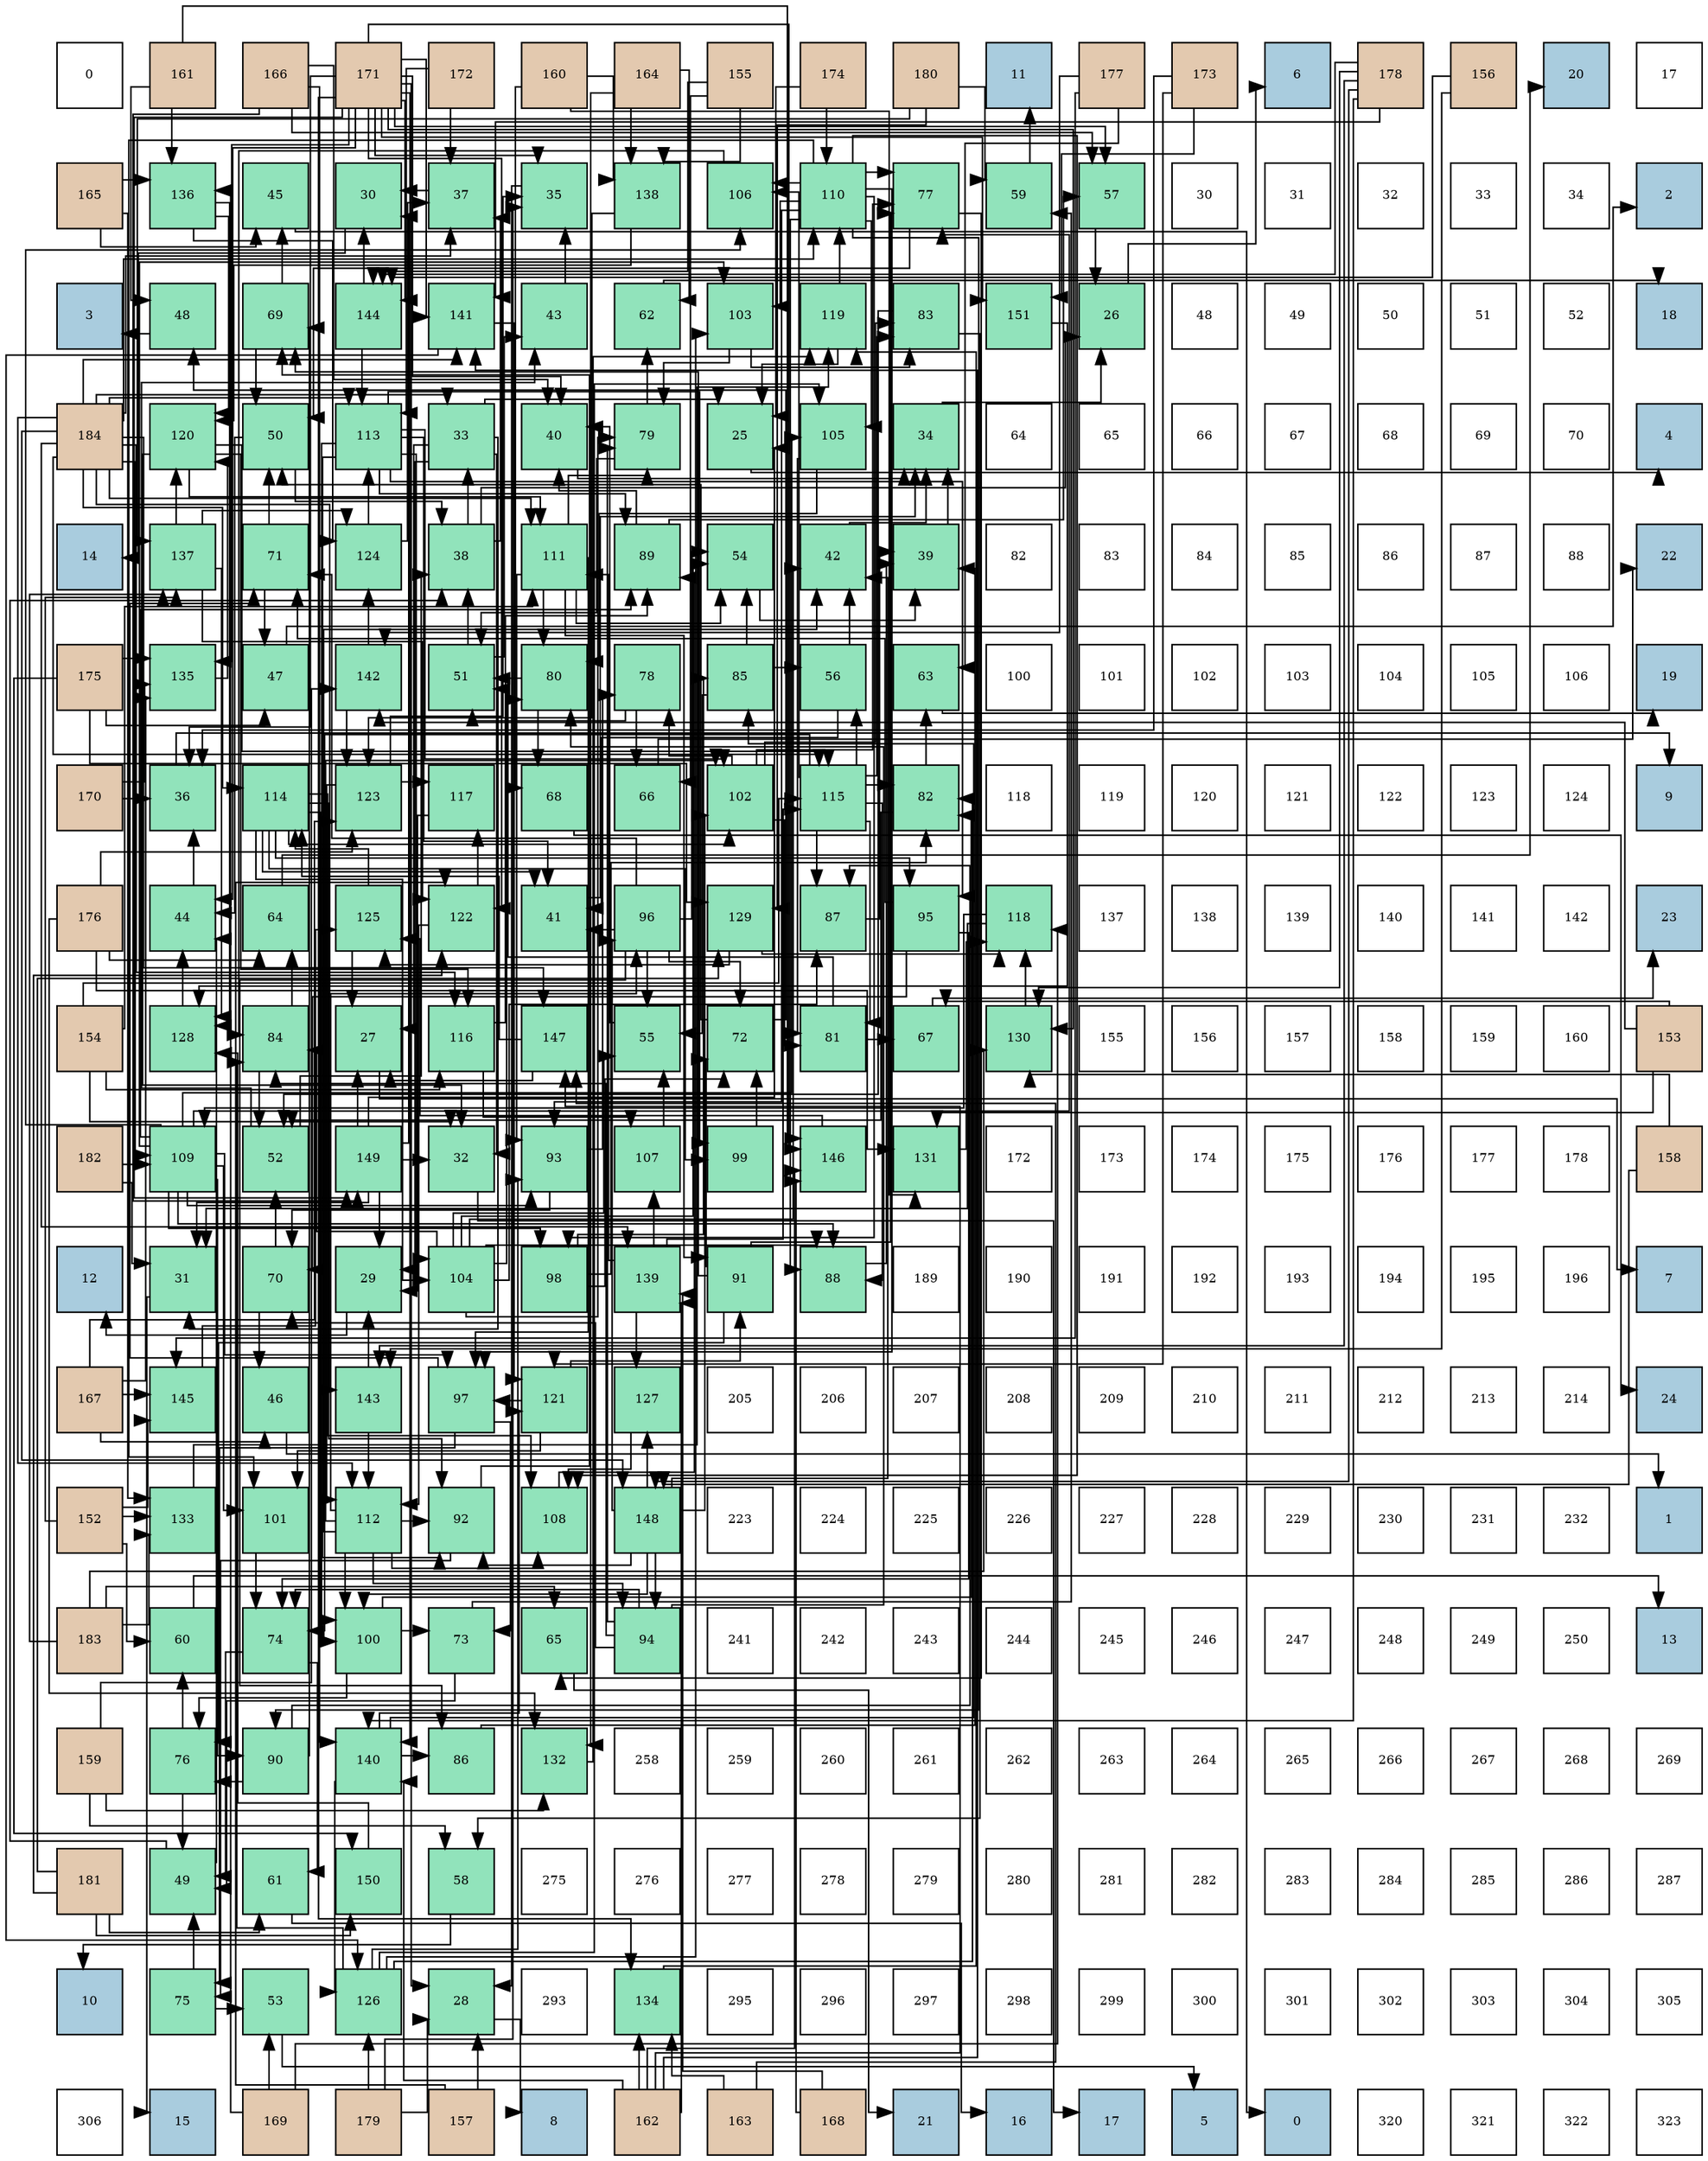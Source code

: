 digraph layout{
 rankdir=TB;
 splines=ortho;
 node [style=filled shape=square fixedsize=true width=0.6];
0[label="0", fontsize=8, fillcolor="#ffffff"];
1[label="161", fontsize=8, fillcolor="#e3c9af"];
2[label="166", fontsize=8, fillcolor="#e3c9af"];
3[label="171", fontsize=8, fillcolor="#e3c9af"];
4[label="172", fontsize=8, fillcolor="#e3c9af"];
5[label="160", fontsize=8, fillcolor="#e3c9af"];
6[label="164", fontsize=8, fillcolor="#e3c9af"];
7[label="155", fontsize=8, fillcolor="#e3c9af"];
8[label="174", fontsize=8, fillcolor="#e3c9af"];
9[label="180", fontsize=8, fillcolor="#e3c9af"];
10[label="11", fontsize=8, fillcolor="#a9ccde"];
11[label="177", fontsize=8, fillcolor="#e3c9af"];
12[label="173", fontsize=8, fillcolor="#e3c9af"];
13[label="6", fontsize=8, fillcolor="#a9ccde"];
14[label="178", fontsize=8, fillcolor="#e3c9af"];
15[label="156", fontsize=8, fillcolor="#e3c9af"];
16[label="20", fontsize=8, fillcolor="#a9ccde"];
17[label="17", fontsize=8, fillcolor="#ffffff"];
18[label="165", fontsize=8, fillcolor="#e3c9af"];
19[label="136", fontsize=8, fillcolor="#91e3bb"];
20[label="45", fontsize=8, fillcolor="#91e3bb"];
21[label="30", fontsize=8, fillcolor="#91e3bb"];
22[label="37", fontsize=8, fillcolor="#91e3bb"];
23[label="35", fontsize=8, fillcolor="#91e3bb"];
24[label="138", fontsize=8, fillcolor="#91e3bb"];
25[label="106", fontsize=8, fillcolor="#91e3bb"];
26[label="110", fontsize=8, fillcolor="#91e3bb"];
27[label="77", fontsize=8, fillcolor="#91e3bb"];
28[label="59", fontsize=8, fillcolor="#91e3bb"];
29[label="57", fontsize=8, fillcolor="#91e3bb"];
30[label="30", fontsize=8, fillcolor="#ffffff"];
31[label="31", fontsize=8, fillcolor="#ffffff"];
32[label="32", fontsize=8, fillcolor="#ffffff"];
33[label="33", fontsize=8, fillcolor="#ffffff"];
34[label="34", fontsize=8, fillcolor="#ffffff"];
35[label="2", fontsize=8, fillcolor="#a9ccde"];
36[label="3", fontsize=8, fillcolor="#a9ccde"];
37[label="48", fontsize=8, fillcolor="#91e3bb"];
38[label="69", fontsize=8, fillcolor="#91e3bb"];
39[label="144", fontsize=8, fillcolor="#91e3bb"];
40[label="141", fontsize=8, fillcolor="#91e3bb"];
41[label="43", fontsize=8, fillcolor="#91e3bb"];
42[label="62", fontsize=8, fillcolor="#91e3bb"];
43[label="103", fontsize=8, fillcolor="#91e3bb"];
44[label="119", fontsize=8, fillcolor="#91e3bb"];
45[label="83", fontsize=8, fillcolor="#91e3bb"];
46[label="151", fontsize=8, fillcolor="#91e3bb"];
47[label="26", fontsize=8, fillcolor="#91e3bb"];
48[label="48", fontsize=8, fillcolor="#ffffff"];
49[label="49", fontsize=8, fillcolor="#ffffff"];
50[label="50", fontsize=8, fillcolor="#ffffff"];
51[label="51", fontsize=8, fillcolor="#ffffff"];
52[label="52", fontsize=8, fillcolor="#ffffff"];
53[label="18", fontsize=8, fillcolor="#a9ccde"];
54[label="184", fontsize=8, fillcolor="#e3c9af"];
55[label="120", fontsize=8, fillcolor="#91e3bb"];
56[label="50", fontsize=8, fillcolor="#91e3bb"];
57[label="113", fontsize=8, fillcolor="#91e3bb"];
58[label="33", fontsize=8, fillcolor="#91e3bb"];
59[label="40", fontsize=8, fillcolor="#91e3bb"];
60[label="79", fontsize=8, fillcolor="#91e3bb"];
61[label="25", fontsize=8, fillcolor="#91e3bb"];
62[label="105", fontsize=8, fillcolor="#91e3bb"];
63[label="34", fontsize=8, fillcolor="#91e3bb"];
64[label="64", fontsize=8, fillcolor="#ffffff"];
65[label="65", fontsize=8, fillcolor="#ffffff"];
66[label="66", fontsize=8, fillcolor="#ffffff"];
67[label="67", fontsize=8, fillcolor="#ffffff"];
68[label="68", fontsize=8, fillcolor="#ffffff"];
69[label="69", fontsize=8, fillcolor="#ffffff"];
70[label="70", fontsize=8, fillcolor="#ffffff"];
71[label="4", fontsize=8, fillcolor="#a9ccde"];
72[label="14", fontsize=8, fillcolor="#a9ccde"];
73[label="137", fontsize=8, fillcolor="#91e3bb"];
74[label="71", fontsize=8, fillcolor="#91e3bb"];
75[label="124", fontsize=8, fillcolor="#91e3bb"];
76[label="38", fontsize=8, fillcolor="#91e3bb"];
77[label="111", fontsize=8, fillcolor="#91e3bb"];
78[label="89", fontsize=8, fillcolor="#91e3bb"];
79[label="54", fontsize=8, fillcolor="#91e3bb"];
80[label="42", fontsize=8, fillcolor="#91e3bb"];
81[label="39", fontsize=8, fillcolor="#91e3bb"];
82[label="82", fontsize=8, fillcolor="#ffffff"];
83[label="83", fontsize=8, fillcolor="#ffffff"];
84[label="84", fontsize=8, fillcolor="#ffffff"];
85[label="85", fontsize=8, fillcolor="#ffffff"];
86[label="86", fontsize=8, fillcolor="#ffffff"];
87[label="87", fontsize=8, fillcolor="#ffffff"];
88[label="88", fontsize=8, fillcolor="#ffffff"];
89[label="22", fontsize=8, fillcolor="#a9ccde"];
90[label="175", fontsize=8, fillcolor="#e3c9af"];
91[label="135", fontsize=8, fillcolor="#91e3bb"];
92[label="47", fontsize=8, fillcolor="#91e3bb"];
93[label="142", fontsize=8, fillcolor="#91e3bb"];
94[label="51", fontsize=8, fillcolor="#91e3bb"];
95[label="80", fontsize=8, fillcolor="#91e3bb"];
96[label="78", fontsize=8, fillcolor="#91e3bb"];
97[label="85", fontsize=8, fillcolor="#91e3bb"];
98[label="56", fontsize=8, fillcolor="#91e3bb"];
99[label="63", fontsize=8, fillcolor="#91e3bb"];
100[label="100", fontsize=8, fillcolor="#ffffff"];
101[label="101", fontsize=8, fillcolor="#ffffff"];
102[label="102", fontsize=8, fillcolor="#ffffff"];
103[label="103", fontsize=8, fillcolor="#ffffff"];
104[label="104", fontsize=8, fillcolor="#ffffff"];
105[label="105", fontsize=8, fillcolor="#ffffff"];
106[label="106", fontsize=8, fillcolor="#ffffff"];
107[label="19", fontsize=8, fillcolor="#a9ccde"];
108[label="170", fontsize=8, fillcolor="#e3c9af"];
109[label="36", fontsize=8, fillcolor="#91e3bb"];
110[label="114", fontsize=8, fillcolor="#91e3bb"];
111[label="123", fontsize=8, fillcolor="#91e3bb"];
112[label="117", fontsize=8, fillcolor="#91e3bb"];
113[label="68", fontsize=8, fillcolor="#91e3bb"];
114[label="66", fontsize=8, fillcolor="#91e3bb"];
115[label="102", fontsize=8, fillcolor="#91e3bb"];
116[label="115", fontsize=8, fillcolor="#91e3bb"];
117[label="82", fontsize=8, fillcolor="#91e3bb"];
118[label="118", fontsize=8, fillcolor="#ffffff"];
119[label="119", fontsize=8, fillcolor="#ffffff"];
120[label="120", fontsize=8, fillcolor="#ffffff"];
121[label="121", fontsize=8, fillcolor="#ffffff"];
122[label="122", fontsize=8, fillcolor="#ffffff"];
123[label="123", fontsize=8, fillcolor="#ffffff"];
124[label="124", fontsize=8, fillcolor="#ffffff"];
125[label="9", fontsize=8, fillcolor="#a9ccde"];
126[label="176", fontsize=8, fillcolor="#e3c9af"];
127[label="44", fontsize=8, fillcolor="#91e3bb"];
128[label="64", fontsize=8, fillcolor="#91e3bb"];
129[label="125", fontsize=8, fillcolor="#91e3bb"];
130[label="122", fontsize=8, fillcolor="#91e3bb"];
131[label="41", fontsize=8, fillcolor="#91e3bb"];
132[label="96", fontsize=8, fillcolor="#91e3bb"];
133[label="129", fontsize=8, fillcolor="#91e3bb"];
134[label="87", fontsize=8, fillcolor="#91e3bb"];
135[label="95", fontsize=8, fillcolor="#91e3bb"];
136[label="118", fontsize=8, fillcolor="#91e3bb"];
137[label="137", fontsize=8, fillcolor="#ffffff"];
138[label="138", fontsize=8, fillcolor="#ffffff"];
139[label="139", fontsize=8, fillcolor="#ffffff"];
140[label="140", fontsize=8, fillcolor="#ffffff"];
141[label="141", fontsize=8, fillcolor="#ffffff"];
142[label="142", fontsize=8, fillcolor="#ffffff"];
143[label="23", fontsize=8, fillcolor="#a9ccde"];
144[label="154", fontsize=8, fillcolor="#e3c9af"];
145[label="128", fontsize=8, fillcolor="#91e3bb"];
146[label="84", fontsize=8, fillcolor="#91e3bb"];
147[label="27", fontsize=8, fillcolor="#91e3bb"];
148[label="116", fontsize=8, fillcolor="#91e3bb"];
149[label="147", fontsize=8, fillcolor="#91e3bb"];
150[label="55", fontsize=8, fillcolor="#91e3bb"];
151[label="72", fontsize=8, fillcolor="#91e3bb"];
152[label="81", fontsize=8, fillcolor="#91e3bb"];
153[label="67", fontsize=8, fillcolor="#91e3bb"];
154[label="130", fontsize=8, fillcolor="#91e3bb"];
155[label="155", fontsize=8, fillcolor="#ffffff"];
156[label="156", fontsize=8, fillcolor="#ffffff"];
157[label="157", fontsize=8, fillcolor="#ffffff"];
158[label="158", fontsize=8, fillcolor="#ffffff"];
159[label="159", fontsize=8, fillcolor="#ffffff"];
160[label="160", fontsize=8, fillcolor="#ffffff"];
161[label="153", fontsize=8, fillcolor="#e3c9af"];
162[label="182", fontsize=8, fillcolor="#e3c9af"];
163[label="109", fontsize=8, fillcolor="#91e3bb"];
164[label="52", fontsize=8, fillcolor="#91e3bb"];
165[label="149", fontsize=8, fillcolor="#91e3bb"];
166[label="32", fontsize=8, fillcolor="#91e3bb"];
167[label="93", fontsize=8, fillcolor="#91e3bb"];
168[label="107", fontsize=8, fillcolor="#91e3bb"];
169[label="99", fontsize=8, fillcolor="#91e3bb"];
170[label="146", fontsize=8, fillcolor="#91e3bb"];
171[label="131", fontsize=8, fillcolor="#91e3bb"];
172[label="172", fontsize=8, fillcolor="#ffffff"];
173[label="173", fontsize=8, fillcolor="#ffffff"];
174[label="174", fontsize=8, fillcolor="#ffffff"];
175[label="175", fontsize=8, fillcolor="#ffffff"];
176[label="176", fontsize=8, fillcolor="#ffffff"];
177[label="177", fontsize=8, fillcolor="#ffffff"];
178[label="178", fontsize=8, fillcolor="#ffffff"];
179[label="158", fontsize=8, fillcolor="#e3c9af"];
180[label="12", fontsize=8, fillcolor="#a9ccde"];
181[label="31", fontsize=8, fillcolor="#91e3bb"];
182[label="70", fontsize=8, fillcolor="#91e3bb"];
183[label="29", fontsize=8, fillcolor="#91e3bb"];
184[label="104", fontsize=8, fillcolor="#91e3bb"];
185[label="98", fontsize=8, fillcolor="#91e3bb"];
186[label="139", fontsize=8, fillcolor="#91e3bb"];
187[label="91", fontsize=8, fillcolor="#91e3bb"];
188[label="88", fontsize=8, fillcolor="#91e3bb"];
189[label="189", fontsize=8, fillcolor="#ffffff"];
190[label="190", fontsize=8, fillcolor="#ffffff"];
191[label="191", fontsize=8, fillcolor="#ffffff"];
192[label="192", fontsize=8, fillcolor="#ffffff"];
193[label="193", fontsize=8, fillcolor="#ffffff"];
194[label="194", fontsize=8, fillcolor="#ffffff"];
195[label="195", fontsize=8, fillcolor="#ffffff"];
196[label="196", fontsize=8, fillcolor="#ffffff"];
197[label="7", fontsize=8, fillcolor="#a9ccde"];
198[label="167", fontsize=8, fillcolor="#e3c9af"];
199[label="145", fontsize=8, fillcolor="#91e3bb"];
200[label="46", fontsize=8, fillcolor="#91e3bb"];
201[label="143", fontsize=8, fillcolor="#91e3bb"];
202[label="97", fontsize=8, fillcolor="#91e3bb"];
203[label="121", fontsize=8, fillcolor="#91e3bb"];
204[label="127", fontsize=8, fillcolor="#91e3bb"];
205[label="205", fontsize=8, fillcolor="#ffffff"];
206[label="206", fontsize=8, fillcolor="#ffffff"];
207[label="207", fontsize=8, fillcolor="#ffffff"];
208[label="208", fontsize=8, fillcolor="#ffffff"];
209[label="209", fontsize=8, fillcolor="#ffffff"];
210[label="210", fontsize=8, fillcolor="#ffffff"];
211[label="211", fontsize=8, fillcolor="#ffffff"];
212[label="212", fontsize=8, fillcolor="#ffffff"];
213[label="213", fontsize=8, fillcolor="#ffffff"];
214[label="214", fontsize=8, fillcolor="#ffffff"];
215[label="24", fontsize=8, fillcolor="#a9ccde"];
216[label="152", fontsize=8, fillcolor="#e3c9af"];
217[label="133", fontsize=8, fillcolor="#91e3bb"];
218[label="101", fontsize=8, fillcolor="#91e3bb"];
219[label="112", fontsize=8, fillcolor="#91e3bb"];
220[label="92", fontsize=8, fillcolor="#91e3bb"];
221[label="108", fontsize=8, fillcolor="#91e3bb"];
222[label="148", fontsize=8, fillcolor="#91e3bb"];
223[label="223", fontsize=8, fillcolor="#ffffff"];
224[label="224", fontsize=8, fillcolor="#ffffff"];
225[label="225", fontsize=8, fillcolor="#ffffff"];
226[label="226", fontsize=8, fillcolor="#ffffff"];
227[label="227", fontsize=8, fillcolor="#ffffff"];
228[label="228", fontsize=8, fillcolor="#ffffff"];
229[label="229", fontsize=8, fillcolor="#ffffff"];
230[label="230", fontsize=8, fillcolor="#ffffff"];
231[label="231", fontsize=8, fillcolor="#ffffff"];
232[label="232", fontsize=8, fillcolor="#ffffff"];
233[label="1", fontsize=8, fillcolor="#a9ccde"];
234[label="183", fontsize=8, fillcolor="#e3c9af"];
235[label="60", fontsize=8, fillcolor="#91e3bb"];
236[label="74", fontsize=8, fillcolor="#91e3bb"];
237[label="100", fontsize=8, fillcolor="#91e3bb"];
238[label="73", fontsize=8, fillcolor="#91e3bb"];
239[label="65", fontsize=8, fillcolor="#91e3bb"];
240[label="94", fontsize=8, fillcolor="#91e3bb"];
241[label="241", fontsize=8, fillcolor="#ffffff"];
242[label="242", fontsize=8, fillcolor="#ffffff"];
243[label="243", fontsize=8, fillcolor="#ffffff"];
244[label="244", fontsize=8, fillcolor="#ffffff"];
245[label="245", fontsize=8, fillcolor="#ffffff"];
246[label="246", fontsize=8, fillcolor="#ffffff"];
247[label="247", fontsize=8, fillcolor="#ffffff"];
248[label="248", fontsize=8, fillcolor="#ffffff"];
249[label="249", fontsize=8, fillcolor="#ffffff"];
250[label="250", fontsize=8, fillcolor="#ffffff"];
251[label="13", fontsize=8, fillcolor="#a9ccde"];
252[label="159", fontsize=8, fillcolor="#e3c9af"];
253[label="76", fontsize=8, fillcolor="#91e3bb"];
254[label="90", fontsize=8, fillcolor="#91e3bb"];
255[label="140", fontsize=8, fillcolor="#91e3bb"];
256[label="86", fontsize=8, fillcolor="#91e3bb"];
257[label="132", fontsize=8, fillcolor="#91e3bb"];
258[label="258", fontsize=8, fillcolor="#ffffff"];
259[label="259", fontsize=8, fillcolor="#ffffff"];
260[label="260", fontsize=8, fillcolor="#ffffff"];
261[label="261", fontsize=8, fillcolor="#ffffff"];
262[label="262", fontsize=8, fillcolor="#ffffff"];
263[label="263", fontsize=8, fillcolor="#ffffff"];
264[label="264", fontsize=8, fillcolor="#ffffff"];
265[label="265", fontsize=8, fillcolor="#ffffff"];
266[label="266", fontsize=8, fillcolor="#ffffff"];
267[label="267", fontsize=8, fillcolor="#ffffff"];
268[label="268", fontsize=8, fillcolor="#ffffff"];
269[label="269", fontsize=8, fillcolor="#ffffff"];
270[label="181", fontsize=8, fillcolor="#e3c9af"];
271[label="49", fontsize=8, fillcolor="#91e3bb"];
272[label="61", fontsize=8, fillcolor="#91e3bb"];
273[label="150", fontsize=8, fillcolor="#91e3bb"];
274[label="58", fontsize=8, fillcolor="#91e3bb"];
275[label="275", fontsize=8, fillcolor="#ffffff"];
276[label="276", fontsize=8, fillcolor="#ffffff"];
277[label="277", fontsize=8, fillcolor="#ffffff"];
278[label="278", fontsize=8, fillcolor="#ffffff"];
279[label="279", fontsize=8, fillcolor="#ffffff"];
280[label="280", fontsize=8, fillcolor="#ffffff"];
281[label="281", fontsize=8, fillcolor="#ffffff"];
282[label="282", fontsize=8, fillcolor="#ffffff"];
283[label="283", fontsize=8, fillcolor="#ffffff"];
284[label="284", fontsize=8, fillcolor="#ffffff"];
285[label="285", fontsize=8, fillcolor="#ffffff"];
286[label="286", fontsize=8, fillcolor="#ffffff"];
287[label="287", fontsize=8, fillcolor="#ffffff"];
288[label="10", fontsize=8, fillcolor="#a9ccde"];
289[label="75", fontsize=8, fillcolor="#91e3bb"];
290[label="53", fontsize=8, fillcolor="#91e3bb"];
291[label="126", fontsize=8, fillcolor="#91e3bb"];
292[label="28", fontsize=8, fillcolor="#91e3bb"];
293[label="293", fontsize=8, fillcolor="#ffffff"];
294[label="134", fontsize=8, fillcolor="#91e3bb"];
295[label="295", fontsize=8, fillcolor="#ffffff"];
296[label="296", fontsize=8, fillcolor="#ffffff"];
297[label="297", fontsize=8, fillcolor="#ffffff"];
298[label="298", fontsize=8, fillcolor="#ffffff"];
299[label="299", fontsize=8, fillcolor="#ffffff"];
300[label="300", fontsize=8, fillcolor="#ffffff"];
301[label="301", fontsize=8, fillcolor="#ffffff"];
302[label="302", fontsize=8, fillcolor="#ffffff"];
303[label="303", fontsize=8, fillcolor="#ffffff"];
304[label="304", fontsize=8, fillcolor="#ffffff"];
305[label="305", fontsize=8, fillcolor="#ffffff"];
306[label="306", fontsize=8, fillcolor="#ffffff"];
307[label="15", fontsize=8, fillcolor="#a9ccde"];
308[label="169", fontsize=8, fillcolor="#e3c9af"];
309[label="179", fontsize=8, fillcolor="#e3c9af"];
310[label="157", fontsize=8, fillcolor="#e3c9af"];
311[label="8", fontsize=8, fillcolor="#a9ccde"];
312[label="162", fontsize=8, fillcolor="#e3c9af"];
313[label="163", fontsize=8, fillcolor="#e3c9af"];
314[label="168", fontsize=8, fillcolor="#e3c9af"];
315[label="21", fontsize=8, fillcolor="#a9ccde"];
316[label="16", fontsize=8, fillcolor="#a9ccde"];
317[label="17", fontsize=8, fillcolor="#a9ccde"];
318[label="5", fontsize=8, fillcolor="#a9ccde"];
319[label="0", fontsize=8, fillcolor="#a9ccde"];
320[label="320", fontsize=8, fillcolor="#ffffff"];
321[label="321", fontsize=8, fillcolor="#ffffff"];
322[label="322", fontsize=8, fillcolor="#ffffff"];
323[label="323", fontsize=8, fillcolor="#ffffff"];
edge [constraint=false, style=vis];61 -> 71;
47 -> 13;
147 -> 197;
292 -> 311;
183 -> 180;
21 -> 72;
181 -> 307;
166 -> 317;
58 -> 61;
58 -> 147;
58 -> 183;
58 -> 181;
58 -> 166;
63 -> 47;
23 -> 292;
109 -> 125;
22 -> 21;
76 -> 47;
76 -> 58;
76 -> 22;
81 -> 63;
59 -> 63;
131 -> 63;
80 -> 63;
41 -> 23;
127 -> 109;
20 -> 319;
200 -> 233;
92 -> 35;
37 -> 36;
271 -> 76;
271 -> 127;
56 -> 76;
56 -> 127;
94 -> 76;
94 -> 41;
164 -> 76;
164 -> 41;
290 -> 318;
79 -> 81;
150 -> 59;
98 -> 131;
98 -> 80;
29 -> 47;
274 -> 288;
28 -> 10;
235 -> 251;
272 -> 316;
42 -> 53;
99 -> 107;
128 -> 16;
239 -> 315;
114 -> 89;
153 -> 143;
113 -> 215;
38 -> 20;
38 -> 56;
182 -> 200;
182 -> 164;
74 -> 92;
74 -> 56;
151 -> 37;
151 -> 56;
238 -> 271;
238 -> 28;
236 -> 271;
236 -> 272;
289 -> 271;
289 -> 290;
253 -> 271;
253 -> 235;
27 -> 56;
27 -> 239;
96 -> 94;
96 -> 114;
60 -> 94;
60 -> 42;
95 -> 94;
95 -> 113;
152 -> 94;
152 -> 153;
117 -> 164;
117 -> 99;
45 -> 164;
45 -> 274;
146 -> 164;
146 -> 128;
97 -> 79;
97 -> 150;
97 -> 98;
256 -> 81;
134 -> 81;
188 -> 81;
78 -> 59;
78 -> 29;
254 -> 38;
254 -> 253;
254 -> 134;
187 -> 38;
187 -> 151;
187 -> 253;
187 -> 27;
220 -> 38;
220 -> 289;
167 -> 182;
167 -> 96;
240 -> 182;
240 -> 236;
240 -> 60;
240 -> 95;
240 -> 146;
135 -> 182;
135 -> 74;
135 -> 236;
132 -> 131;
132 -> 79;
132 -> 150;
132 -> 74;
132 -> 151;
132 -> 256;
202 -> 74;
202 -> 238;
202 -> 289;
185 -> 151;
185 -> 117;
185 -> 97;
169 -> 151;
237 -> 238;
237 -> 253;
237 -> 117;
218 -> 236;
115 -> 27;
115 -> 96;
115 -> 152;
115 -> 45;
43 -> 60;
43 -> 45;
184 -> 80;
184 -> 79;
184 -> 150;
184 -> 60;
184 -> 95;
184 -> 146;
184 -> 134;
184 -> 188;
62 -> 95;
62 -> 152;
25 -> 146;
168 -> 150;
221 -> 78;
163 -> 27;
163 -> 188;
163 -> 78;
163 -> 254;
163 -> 167;
163 -> 202;
163 -> 185;
163 -> 218;
163 -> 43;
163 -> 62;
163 -> 25;
26 -> 27;
26 -> 188;
26 -> 254;
26 -> 167;
26 -> 202;
26 -> 185;
26 -> 218;
26 -> 43;
26 -> 62;
26 -> 25;
26 -> 221;
77 -> 79;
77 -> 60;
77 -> 95;
77 -> 187;
77 -> 167;
77 -> 202;
219 -> 80;
219 -> 220;
219 -> 240;
219 -> 132;
219 -> 237;
219 -> 115;
219 -> 221;
57 -> 131;
57 -> 78;
57 -> 220;
57 -> 135;
57 -> 169;
57 -> 237;
57 -> 115;
57 -> 184;
110 -> 131;
110 -> 220;
110 -> 135;
110 -> 169;
110 -> 237;
110 -> 115;
110 -> 184;
110 -> 221;
116 -> 98;
116 -> 236;
116 -> 152;
116 -> 117;
116 -> 45;
116 -> 134;
116 -> 188;
116 -> 25;
148 -> 78;
148 -> 168;
112 -> 183;
136 -> 181;
136 -> 163;
44 -> 61;
44 -> 26;
55 -> 166;
55 -> 77;
55 -> 116;
55 -> 148;
203 -> 187;
203 -> 202;
203 -> 218;
130 -> 219;
130 -> 112;
111 -> 23;
111 -> 219;
111 -> 112;
75 -> 22;
75 -> 57;
129 -> 147;
129 -> 110;
291 -> 117;
291 -> 146;
291 -> 167;
291 -> 43;
291 -> 62;
204 -> 221;
145 -> 127;
133 -> 136;
133 -> 129;
154 -> 136;
171 -> 136;
257 -> 44;
217 -> 44;
294 -> 44;
91 -> 55;
19 -> 55;
19 -> 75;
19 -> 145;
73 -> 55;
73 -> 130;
73 -> 75;
73 -> 145;
24 -> 55;
24 -> 111;
186 -> 168;
186 -> 77;
186 -> 116;
186 -> 204;
255 -> 97;
255 -> 256;
255 -> 203;
255 -> 291;
40 -> 203;
40 -> 291;
93 -> 111;
93 -> 75;
201 -> 183;
201 -> 219;
39 -> 21;
39 -> 57;
199 -> 129;
170 -> 129;
149 -> 147;
149 -> 110;
222 -> 80;
222 -> 220;
222 -> 240;
222 -> 132;
222 -> 237;
222 -> 115;
222 -> 204;
165 -> 61;
165 -> 147;
165 -> 183;
165 -> 21;
165 -> 181;
165 -> 166;
273 -> 145;
46 -> 145;
216 -> 235;
216 -> 217;
216 -> 73;
216 -> 199;
161 -> 153;
161 -> 171;
161 -> 93;
144 -> 166;
144 -> 77;
144 -> 116;
144 -> 148;
7 -> 114;
7 -> 24;
7 -> 39;
15 -> 201;
15 -> 39;
310 -> 292;
310 -> 130;
179 -> 154;
179 -> 222;
252 -> 274;
252 -> 257;
252 -> 93;
5 -> 113;
5 -> 171;
5 -> 24;
1 -> 37;
1 -> 19;
1 -> 170;
312 -> 294;
312 -> 186;
312 -> 255;
312 -> 40;
312 -> 170;
312 -> 149;
313 -> 294;
313 -> 149;
6 -> 42;
6 -> 257;
6 -> 24;
18 -> 20;
18 -> 217;
18 -> 19;
2 -> 59;
2 -> 29;
2 -> 255;
2 -> 165;
198 -> 200;
198 -> 111;
198 -> 91;
198 -> 199;
314 -> 186;
314 -> 170;
308 -> 290;
308 -> 136;
308 -> 19;
108 -> 109;
108 -> 91;
3 -> 292;
3 -> 23;
3 -> 109;
3 -> 59;
3 -> 127;
3 -> 29;
3 -> 130;
3 -> 154;
3 -> 294;
3 -> 91;
3 -> 255;
3 -> 40;
3 -> 39;
3 -> 170;
3 -> 165;
3 -> 46;
4 -> 22;
4 -> 57;
12 -> 109;
12 -> 203;
12 -> 46;
8 -> 61;
8 -> 26;
90 -> 92;
90 -> 133;
90 -> 91;
90 -> 273;
126 -> 128;
126 -> 111;
126 -> 171;
126 -> 257;
11 -> 99;
11 -> 93;
11 -> 199;
14 -> 154;
14 -> 255;
14 -> 40;
14 -> 201;
14 -> 39;
14 -> 222;
309 -> 292;
309 -> 23;
309 -> 291;
9 -> 28;
9 -> 133;
9 -> 73;
270 -> 272;
270 -> 130;
270 -> 133;
270 -> 273;
162 -> 181;
162 -> 163;
234 -> 239;
234 -> 154;
234 -> 217;
234 -> 73;
54 -> 58;
54 -> 22;
54 -> 163;
54 -> 26;
54 -> 77;
54 -> 219;
54 -> 57;
54 -> 110;
54 -> 116;
54 -> 148;
54 -> 186;
54 -> 40;
54 -> 201;
54 -> 149;
54 -> 222;
edge [constraint=true, style=invis];
0 -> 18 -> 36 -> 54 -> 72 -> 90 -> 108 -> 126 -> 144 -> 162 -> 180 -> 198 -> 216 -> 234 -> 252 -> 270 -> 288 -> 306;
1 -> 19 -> 37 -> 55 -> 73 -> 91 -> 109 -> 127 -> 145 -> 163 -> 181 -> 199 -> 217 -> 235 -> 253 -> 271 -> 289 -> 307;
2 -> 20 -> 38 -> 56 -> 74 -> 92 -> 110 -> 128 -> 146 -> 164 -> 182 -> 200 -> 218 -> 236 -> 254 -> 272 -> 290 -> 308;
3 -> 21 -> 39 -> 57 -> 75 -> 93 -> 111 -> 129 -> 147 -> 165 -> 183 -> 201 -> 219 -> 237 -> 255 -> 273 -> 291 -> 309;
4 -> 22 -> 40 -> 58 -> 76 -> 94 -> 112 -> 130 -> 148 -> 166 -> 184 -> 202 -> 220 -> 238 -> 256 -> 274 -> 292 -> 310;
5 -> 23 -> 41 -> 59 -> 77 -> 95 -> 113 -> 131 -> 149 -> 167 -> 185 -> 203 -> 221 -> 239 -> 257 -> 275 -> 293 -> 311;
6 -> 24 -> 42 -> 60 -> 78 -> 96 -> 114 -> 132 -> 150 -> 168 -> 186 -> 204 -> 222 -> 240 -> 258 -> 276 -> 294 -> 312;
7 -> 25 -> 43 -> 61 -> 79 -> 97 -> 115 -> 133 -> 151 -> 169 -> 187 -> 205 -> 223 -> 241 -> 259 -> 277 -> 295 -> 313;
8 -> 26 -> 44 -> 62 -> 80 -> 98 -> 116 -> 134 -> 152 -> 170 -> 188 -> 206 -> 224 -> 242 -> 260 -> 278 -> 296 -> 314;
9 -> 27 -> 45 -> 63 -> 81 -> 99 -> 117 -> 135 -> 153 -> 171 -> 189 -> 207 -> 225 -> 243 -> 261 -> 279 -> 297 -> 315;
10 -> 28 -> 46 -> 64 -> 82 -> 100 -> 118 -> 136 -> 154 -> 172 -> 190 -> 208 -> 226 -> 244 -> 262 -> 280 -> 298 -> 316;
11 -> 29 -> 47 -> 65 -> 83 -> 101 -> 119 -> 137 -> 155 -> 173 -> 191 -> 209 -> 227 -> 245 -> 263 -> 281 -> 299 -> 317;
12 -> 30 -> 48 -> 66 -> 84 -> 102 -> 120 -> 138 -> 156 -> 174 -> 192 -> 210 -> 228 -> 246 -> 264 -> 282 -> 300 -> 318;
13 -> 31 -> 49 -> 67 -> 85 -> 103 -> 121 -> 139 -> 157 -> 175 -> 193 -> 211 -> 229 -> 247 -> 265 -> 283 -> 301 -> 319;
14 -> 32 -> 50 -> 68 -> 86 -> 104 -> 122 -> 140 -> 158 -> 176 -> 194 -> 212 -> 230 -> 248 -> 266 -> 284 -> 302 -> 320;
15 -> 33 -> 51 -> 69 -> 87 -> 105 -> 123 -> 141 -> 159 -> 177 -> 195 -> 213 -> 231 -> 249 -> 267 -> 285 -> 303 -> 321;
16 -> 34 -> 52 -> 70 -> 88 -> 106 -> 124 -> 142 -> 160 -> 178 -> 196 -> 214 -> 232 -> 250 -> 268 -> 286 -> 304 -> 322;
17 -> 35 -> 53 -> 71 -> 89 -> 107 -> 125 -> 143 -> 161 -> 179 -> 197 -> 215 -> 233 -> 251 -> 269 -> 287 -> 305 -> 323;
rank = same {0 -> 1 -> 2 -> 3 -> 4 -> 5 -> 6 -> 7 -> 8 -> 9 -> 10 -> 11 -> 12 -> 13 -> 14 -> 15 -> 16 -> 17};
rank = same {18 -> 19 -> 20 -> 21 -> 22 -> 23 -> 24 -> 25 -> 26 -> 27 -> 28 -> 29 -> 30 -> 31 -> 32 -> 33 -> 34 -> 35};
rank = same {36 -> 37 -> 38 -> 39 -> 40 -> 41 -> 42 -> 43 -> 44 -> 45 -> 46 -> 47 -> 48 -> 49 -> 50 -> 51 -> 52 -> 53};
rank = same {54 -> 55 -> 56 -> 57 -> 58 -> 59 -> 60 -> 61 -> 62 -> 63 -> 64 -> 65 -> 66 -> 67 -> 68 -> 69 -> 70 -> 71};
rank = same {72 -> 73 -> 74 -> 75 -> 76 -> 77 -> 78 -> 79 -> 80 -> 81 -> 82 -> 83 -> 84 -> 85 -> 86 -> 87 -> 88 -> 89};
rank = same {90 -> 91 -> 92 -> 93 -> 94 -> 95 -> 96 -> 97 -> 98 -> 99 -> 100 -> 101 -> 102 -> 103 -> 104 -> 105 -> 106 -> 107};
rank = same {108 -> 109 -> 110 -> 111 -> 112 -> 113 -> 114 -> 115 -> 116 -> 117 -> 118 -> 119 -> 120 -> 121 -> 122 -> 123 -> 124 -> 125};
rank = same {126 -> 127 -> 128 -> 129 -> 130 -> 131 -> 132 -> 133 -> 134 -> 135 -> 136 -> 137 -> 138 -> 139 -> 140 -> 141 -> 142 -> 143};
rank = same {144 -> 145 -> 146 -> 147 -> 148 -> 149 -> 150 -> 151 -> 152 -> 153 -> 154 -> 155 -> 156 -> 157 -> 158 -> 159 -> 160 -> 161};
rank = same {162 -> 163 -> 164 -> 165 -> 166 -> 167 -> 168 -> 169 -> 170 -> 171 -> 172 -> 173 -> 174 -> 175 -> 176 -> 177 -> 178 -> 179};
rank = same {180 -> 181 -> 182 -> 183 -> 184 -> 185 -> 186 -> 187 -> 188 -> 189 -> 190 -> 191 -> 192 -> 193 -> 194 -> 195 -> 196 -> 197};
rank = same {198 -> 199 -> 200 -> 201 -> 202 -> 203 -> 204 -> 205 -> 206 -> 207 -> 208 -> 209 -> 210 -> 211 -> 212 -> 213 -> 214 -> 215};
rank = same {216 -> 217 -> 218 -> 219 -> 220 -> 221 -> 222 -> 223 -> 224 -> 225 -> 226 -> 227 -> 228 -> 229 -> 230 -> 231 -> 232 -> 233};
rank = same {234 -> 235 -> 236 -> 237 -> 238 -> 239 -> 240 -> 241 -> 242 -> 243 -> 244 -> 245 -> 246 -> 247 -> 248 -> 249 -> 250 -> 251};
rank = same {252 -> 253 -> 254 -> 255 -> 256 -> 257 -> 258 -> 259 -> 260 -> 261 -> 262 -> 263 -> 264 -> 265 -> 266 -> 267 -> 268 -> 269};
rank = same {270 -> 271 -> 272 -> 273 -> 274 -> 275 -> 276 -> 277 -> 278 -> 279 -> 280 -> 281 -> 282 -> 283 -> 284 -> 285 -> 286 -> 287};
rank = same {288 -> 289 -> 290 -> 291 -> 292 -> 293 -> 294 -> 295 -> 296 -> 297 -> 298 -> 299 -> 300 -> 301 -> 302 -> 303 -> 304 -> 305};
rank = same {306 -> 307 -> 308 -> 309 -> 310 -> 311 -> 312 -> 313 -> 314 -> 315 -> 316 -> 317 -> 318 -> 319 -> 320 -> 321 -> 322 -> 323};
}